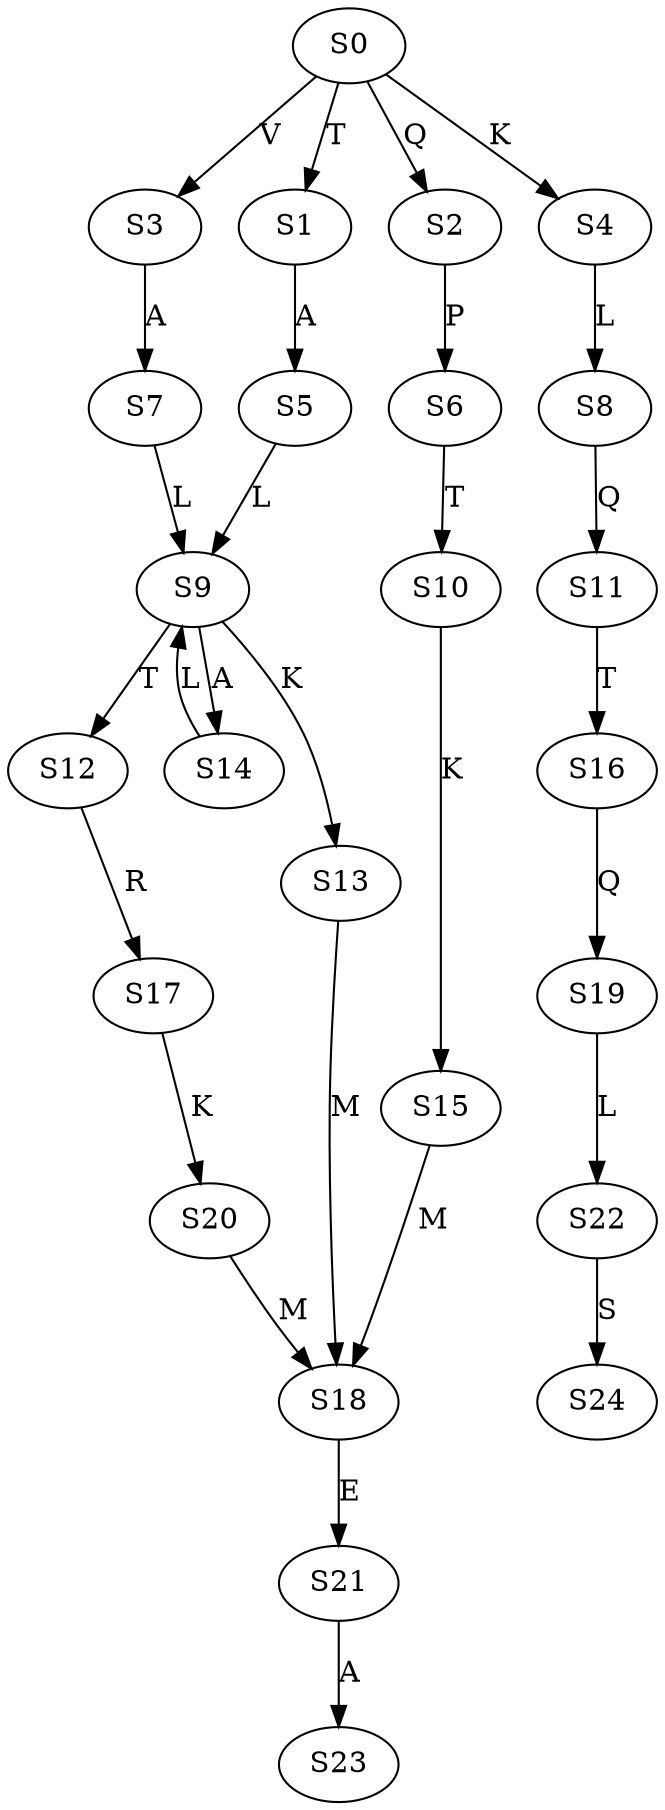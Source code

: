 strict digraph  {
	S0 -> S1 [ label = T ];
	S0 -> S2 [ label = Q ];
	S0 -> S3 [ label = V ];
	S0 -> S4 [ label = K ];
	S1 -> S5 [ label = A ];
	S2 -> S6 [ label = P ];
	S3 -> S7 [ label = A ];
	S4 -> S8 [ label = L ];
	S5 -> S9 [ label = L ];
	S6 -> S10 [ label = T ];
	S7 -> S9 [ label = L ];
	S8 -> S11 [ label = Q ];
	S9 -> S12 [ label = T ];
	S9 -> S13 [ label = K ];
	S9 -> S14 [ label = A ];
	S10 -> S15 [ label = K ];
	S11 -> S16 [ label = T ];
	S12 -> S17 [ label = R ];
	S13 -> S18 [ label = M ];
	S14 -> S9 [ label = L ];
	S15 -> S18 [ label = M ];
	S16 -> S19 [ label = Q ];
	S17 -> S20 [ label = K ];
	S18 -> S21 [ label = E ];
	S19 -> S22 [ label = L ];
	S20 -> S18 [ label = M ];
	S21 -> S23 [ label = A ];
	S22 -> S24 [ label = S ];
}
